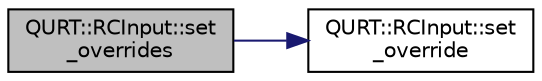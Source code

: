 digraph "QURT::RCInput::set_overrides"
{
 // INTERACTIVE_SVG=YES
  edge [fontname="Helvetica",fontsize="10",labelfontname="Helvetica",labelfontsize="10"];
  node [fontname="Helvetica",fontsize="10",shape=record];
  rankdir="LR";
  Node1 [label="QURT::RCInput::set\l_overrides",height=0.2,width=0.4,color="black", fillcolor="grey75", style="filled", fontcolor="black"];
  Node1 -> Node2 [color="midnightblue",fontsize="10",style="solid",fontname="Helvetica"];
  Node2 [label="QURT::RCInput::set\l_override",height=0.2,width=0.4,color="black", fillcolor="white", style="filled",URL="$classQURT_1_1RCInput.html#ad4405d6e4411d11b597e7c96fbba3547"];
}

